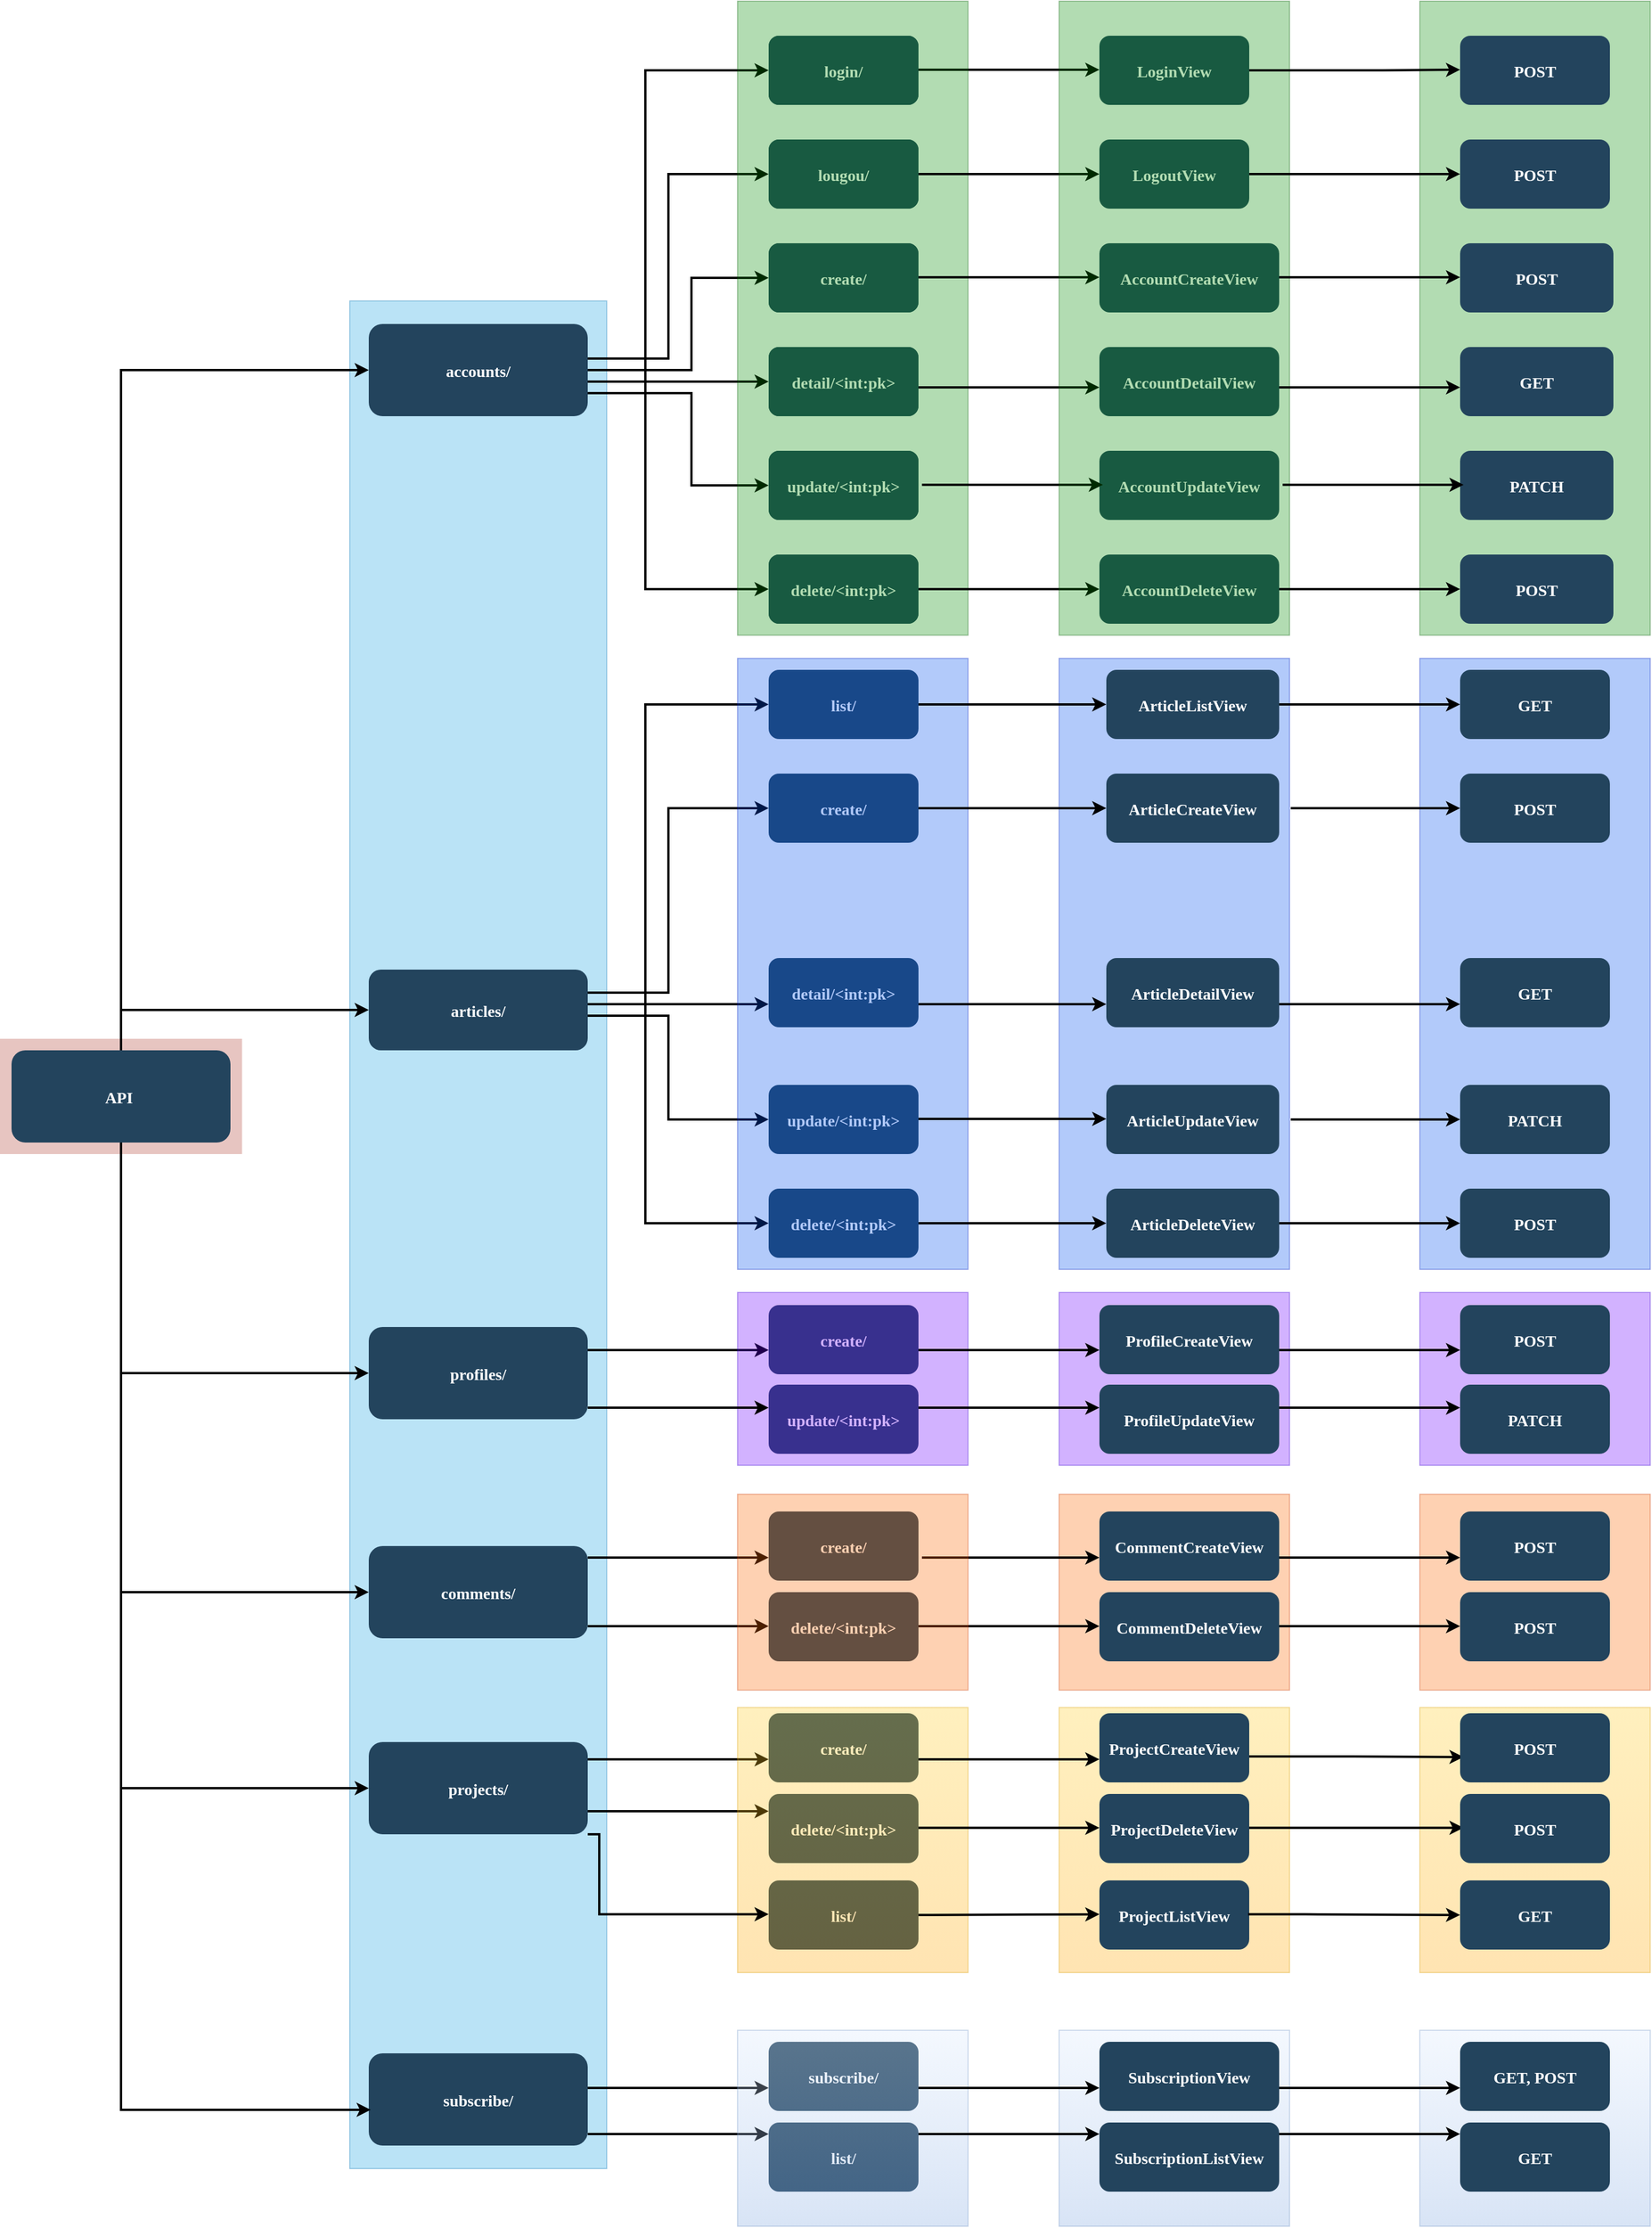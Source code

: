 <mxfile version="14.9.5" type="github">
  <diagram name="Page-1" id="2c0d36ab-eaac-3732-788b-9136903baeff">
    <mxGraphModel dx="1408" dy="758" grid="1" gridSize="10" guides="1" tooltips="1" connect="1" arrows="1" fold="1" page="1" pageScale="1.5" pageWidth="2336" pageHeight="1654" background="none" math="0" shadow="0">
      <root>
        <mxCell id="0" />
        <mxCell id="1" parent="0" />
        <mxCell id="123" value="" style="fillColor=#AE4132;strokeColor=none;opacity=30;" parent="1" vertex="1">
          <mxGeometry x="80" y="950" width="210" height="100.0" as="geometry" />
        </mxCell>
        <mxCell id="122" value="" style="fillColor=#1ba1e2;strokeColor=#006EAF;opacity=30;fontColor=#ffffff;" parent="1" vertex="1">
          <mxGeometry x="383.5" y="310" width="223" height="1620" as="geometry" />
        </mxCell>
        <mxCell id="2" value="API " style="rounded=1;fillColor=#23445D;gradientColor=none;strokeColor=none;fontColor=#FFFFFF;fontStyle=1;fontFamily=Tahoma;fontSize=14" parent="1" vertex="1">
          <mxGeometry x="90" y="960" width="190" height="80" as="geometry" />
        </mxCell>
        <mxCell id="4" value="comments/" style="rounded=1;fillColor=#23445D;gradientColor=none;strokeColor=none;fontColor=#FFFFFF;fontStyle=1;fontFamily=Tahoma;fontSize=14" parent="1" vertex="1">
          <mxGeometry x="400" y="1390" width="190" height="80" as="geometry" />
        </mxCell>
        <mxCell id="9" value="" style="edgeStyle=elbowEdgeStyle;elbow=vertical;strokeWidth=2;rounded=0;entryX=0;entryY=0.5;entryDx=0;entryDy=0;" parent="1" source="2" target="4" edge="1">
          <mxGeometry x="630" y="210" width="100" height="100" as="geometry">
            <mxPoint x="630" y="310" as="sourcePoint" />
            <mxPoint x="730" y="210" as="targetPoint" />
            <Array as="points">
              <mxPoint x="290" y="1430" />
              <mxPoint x="340" y="1450" />
              <mxPoint x="185" y="1281" />
              <mxPoint x="1420" y="210" />
              <mxPoint x="920" y="210" />
            </Array>
          </mxGeometry>
        </mxCell>
        <mxCell id="10" value="profiles/" style="rounded=1;fillColor=#23445D;gradientColor=none;strokeColor=none;fontColor=#FFFFFF;fontStyle=1;fontFamily=Tahoma;fontSize=14" parent="1" vertex="1">
          <mxGeometry x="400" y="1200" width="190" height="80" as="geometry" />
        </mxCell>
        <mxCell id="12" value="articles/" style="rounded=1;fillColor=#23445D;gradientColor=none;strokeColor=none;fontColor=#FFFFFF;fontStyle=1;fontFamily=Tahoma;fontSize=14" parent="1" vertex="1">
          <mxGeometry x="400" y="890" width="190" height="70" as="geometry" />
        </mxCell>
        <mxCell id="13" value="accounts/" style="rounded=1;fillColor=#23445D;gradientColor=none;strokeColor=none;fontColor=#FFFFFF;fontStyle=1;fontFamily=Tahoma;fontSize=14" parent="1" vertex="1">
          <mxGeometry x="400" y="330" width="190" height="80" as="geometry" />
        </mxCell>
        <mxCell id="16" value="login/" style="rounded=1;fillColor=#23445D;gradientColor=none;strokeColor=none;fontColor=#FFFFFF;fontStyle=1;fontFamily=Tahoma;fontSize=14" parent="1" vertex="1">
          <mxGeometry x="747" y="80" width="130" height="60" as="geometry" />
        </mxCell>
        <mxCell id="17" value="lougou/" style="rounded=1;fillColor=#23445D;gradientColor=none;strokeColor=none;fontColor=#FFFFFF;fontStyle=1;fontFamily=Tahoma;fontSize=14" parent="1" vertex="1">
          <mxGeometry x="747" y="170" width="130" height="60" as="geometry" />
        </mxCell>
        <mxCell id="18" value="create/" style="rounded=1;fillColor=#23445D;gradientColor=none;strokeColor=none;fontColor=#FFFFFF;fontStyle=1;fontFamily=Tahoma;fontSize=14" parent="1" vertex="1">
          <mxGeometry x="747" y="260" width="130" height="60" as="geometry" />
        </mxCell>
        <mxCell id="19" value="    detail/&lt;int:pk&gt;    " style="rounded=1;fillColor=#23445D;gradientColor=none;strokeColor=none;fontColor=#FFFFFF;fontStyle=1;fontFamily=Tahoma;fontSize=14" parent="1" vertex="1">
          <mxGeometry x="747" y="350" width="130" height="60" as="geometry" />
        </mxCell>
        <mxCell id="20" value="update/&lt;int:pk&gt;" style="rounded=1;fillColor=#23445D;gradientColor=none;strokeColor=none;fontColor=#FFFFFF;fontStyle=1;fontFamily=Tahoma;fontSize=14" parent="1" vertex="1">
          <mxGeometry x="747" y="440" width="130" height="60" as="geometry" />
        </mxCell>
        <mxCell id="23" value="delete/&lt;int:pk&gt;" style="rounded=1;fillColor=#23445D;gradientColor=none;strokeColor=none;fontColor=#FFFFFF;fontStyle=1;fontFamily=Tahoma;fontSize=14" parent="1" vertex="1">
          <mxGeometry x="747" y="530.0" width="130" height="60" as="geometry" />
        </mxCell>
        <mxCell id="59" value="" style="edgeStyle=elbowEdgeStyle;elbow=vertical;strokeWidth=2;rounded=0;entryX=0;entryY=0.5;entryDx=0;entryDy=0;" parent="1" source="2" target="12" edge="1">
          <mxGeometry x="640" y="220" width="100" height="100" as="geometry">
            <mxPoint x="1155" y="270" as="sourcePoint" />
            <mxPoint x="390" y="905" as="targetPoint" />
            <Array as="points">
              <mxPoint x="300" y="925" />
              <mxPoint x="350" y="1080" />
              <mxPoint x="830" y="210" />
            </Array>
          </mxGeometry>
        </mxCell>
        <mxCell id="61" value="" style="edgeStyle=elbowEdgeStyle;elbow=vertical;strokeWidth=2;rounded=0" parent="1" source="2" target="13" edge="1">
          <mxGeometry x="270" y="130" width="100" height="100" as="geometry">
            <mxPoint x="270" y="230" as="sourcePoint" />
            <mxPoint x="370" y="130" as="targetPoint" />
            <Array as="points">
              <mxPoint x="330" y="370" />
            </Array>
          </mxGeometry>
        </mxCell>
        <mxCell id="64" value="" style="edgeStyle=elbowEdgeStyle;elbow=horizontal;strokeWidth=2;rounded=0" parent="1" source="13" target="16" edge="1">
          <mxGeometry x="270" y="130" width="100" height="100" as="geometry">
            <mxPoint x="270" y="230" as="sourcePoint" />
            <mxPoint x="370" y="130" as="targetPoint" />
            <Array as="points">
              <mxPoint x="640" y="290" />
              <mxPoint x="630" y="350" />
              <mxPoint x="640" y="110" />
            </Array>
          </mxGeometry>
        </mxCell>
        <mxCell id="65" value="" style="edgeStyle=elbowEdgeStyle;elbow=horizontal;strokeWidth=2;rounded=0" parent="1" source="13" target="17" edge="1">
          <mxGeometry x="270" y="130" width="100" height="100" as="geometry">
            <mxPoint x="270" y="230" as="sourcePoint" />
            <mxPoint x="370" y="130" as="targetPoint" />
            <Array as="points">
              <mxPoint x="660" y="360" />
              <mxPoint x="690" y="200" />
            </Array>
          </mxGeometry>
        </mxCell>
        <mxCell id="66" value="" style="edgeStyle=elbowEdgeStyle;elbow=horizontal;strokeWidth=2;rounded=0" parent="1" source="13" target="18" edge="1">
          <mxGeometry x="270" y="130" width="100" height="100" as="geometry">
            <mxPoint x="270" y="230" as="sourcePoint" />
            <mxPoint x="370" y="130" as="targetPoint" />
            <Array as="points">
              <mxPoint x="680" y="370" />
              <mxPoint x="680" y="360" />
              <mxPoint x="680" y="380" />
              <mxPoint x="680" y="360" />
            </Array>
          </mxGeometry>
        </mxCell>
        <mxCell id="67" value="" style="edgeStyle=elbowEdgeStyle;elbow=horizontal;strokeWidth=2;rounded=0" parent="1" source="13" target="19" edge="1">
          <mxGeometry x="270" y="130" width="100" height="100" as="geometry">
            <mxPoint x="270" y="230" as="sourcePoint" />
            <mxPoint x="370" y="130" as="targetPoint" />
            <Array as="points">
              <mxPoint x="680" y="380" />
              <mxPoint x="495" y="570" />
            </Array>
          </mxGeometry>
        </mxCell>
        <mxCell id="68" value="" style="edgeStyle=elbowEdgeStyle;elbow=horizontal;strokeWidth=2;rounded=0" parent="1" source="13" target="20" edge="1">
          <mxGeometry x="270" y="130" width="100" height="100" as="geometry">
            <mxPoint x="270" y="230" as="sourcePoint" />
            <mxPoint x="370" y="130" as="targetPoint" />
            <Array as="points">
              <mxPoint x="680" y="390" />
              <mxPoint x="680" y="480" />
              <mxPoint x="640" y="470" />
              <mxPoint x="495" y="610" />
            </Array>
          </mxGeometry>
        </mxCell>
        <mxCell id="69" value="" style="edgeStyle=elbowEdgeStyle;elbow=horizontal;strokeWidth=2;rounded=0" parent="1" source="13" target="23" edge="1">
          <mxGeometry x="270" y="130" width="100" height="100" as="geometry">
            <mxPoint x="270" y="230" as="sourcePoint" />
            <mxPoint x="370" y="130" as="targetPoint" />
            <Array as="points">
              <mxPoint x="640" y="560" />
              <mxPoint x="630" y="400" />
              <mxPoint x="660" y="390" />
              <mxPoint x="690" y="560" />
              <mxPoint x="495" y="660" />
            </Array>
          </mxGeometry>
        </mxCell>
        <mxCell id="103" value="" style="edgeStyle=elbowEdgeStyle;elbow=vertical;strokeWidth=2;rounded=0;exitX=0.5;exitY=1;exitDx=0;exitDy=0;entryX=0;entryY=0.5;entryDx=0;entryDy=0;" parent="1" source="2" target="10" edge="1">
          <mxGeometry x="270" y="130" width="100" height="100" as="geometry">
            <mxPoint x="270" y="230" as="sourcePoint" />
            <mxPoint x="390" y="1290" as="targetPoint" />
            <Array as="points">
              <mxPoint x="300" y="1240" />
              <mxPoint x="220" y="1290" />
              <mxPoint x="810" y="1360" />
              <mxPoint x="150" y="1280" />
              <mxPoint x="840" y="1290" />
              <mxPoint x="190" y="1300" />
            </Array>
          </mxGeometry>
        </mxCell>
        <mxCell id="pL0hDHovjiFTsYnt9vv7-123" value="subscribe/" style="rounded=1;fillColor=#23445D;gradientColor=none;strokeColor=none;fontColor=#FFFFFF;fontStyle=1;fontFamily=Tahoma;fontSize=14" parent="1" vertex="1">
          <mxGeometry x="400" y="1830" width="190" height="80" as="geometry" />
        </mxCell>
        <mxCell id="pL0hDHovjiFTsYnt9vv7-124" value="projects/" style="rounded=1;fillColor=#23445D;gradientColor=none;strokeColor=none;fontColor=#FFFFFF;fontStyle=1;fontFamily=Tahoma;fontSize=14" parent="1" vertex="1">
          <mxGeometry x="400" y="1560" width="190" height="80" as="geometry" />
        </mxCell>
        <mxCell id="Rwygspdtjg8wQTCgL86O-130" value="" style="edgeStyle=elbowEdgeStyle;elbow=vertical;strokeWidth=2;rounded=0;entryX=0.009;entryY=0.616;entryDx=0;entryDy=0;entryPerimeter=0;" parent="1" target="pL0hDHovjiFTsYnt9vv7-123" edge="1">
          <mxGeometry x="630" y="720" width="100" height="100" as="geometry">
            <mxPoint x="185" y="1060" as="sourcePoint" />
            <mxPoint x="400" y="1750" as="targetPoint" />
            <Array as="points">
              <mxPoint x="280" y="1879" />
              <mxPoint x="340" y="1960" />
              <mxPoint x="185" y="1791" />
              <mxPoint x="1420" y="720" />
              <mxPoint x="920" y="720" />
            </Array>
          </mxGeometry>
        </mxCell>
        <mxCell id="Rwygspdtjg8wQTCgL86O-131" value="" style="edgeStyle=elbowEdgeStyle;elbow=vertical;strokeWidth=2;rounded=0" parent="1" edge="1">
          <mxGeometry x="630" y="570" width="100" height="100" as="geometry">
            <mxPoint x="185" y="1140" as="sourcePoint" />
            <mxPoint x="400" y="1600" as="targetPoint" />
            <Array as="points">
              <mxPoint x="360" y="1600" />
              <mxPoint x="340" y="1810" />
              <mxPoint x="185" y="1641" />
              <mxPoint x="1420" y="570" />
              <mxPoint x="920" y="570" />
            </Array>
          </mxGeometry>
        </mxCell>
        <mxCell id="Rwygspdtjg8wQTCgL86O-132" value="list/" style="rounded=1;fillColor=#23445D;gradientColor=none;strokeColor=none;fontColor=#FFFFFF;fontStyle=1;fontFamily=Tahoma;fontSize=14" parent="1" vertex="1">
          <mxGeometry x="747" y="630" width="130" height="60" as="geometry" />
        </mxCell>
        <mxCell id="Rwygspdtjg8wQTCgL86O-133" value="create/" style="rounded=1;fillColor=#23445D;gradientColor=none;strokeColor=none;fontColor=#FFFFFF;fontStyle=1;fontFamily=Tahoma;fontSize=14" parent="1" vertex="1">
          <mxGeometry x="747" y="720" width="130" height="60" as="geometry" />
        </mxCell>
        <mxCell id="Rwygspdtjg8wQTCgL86O-135" value="    detail/&lt;int:pk&gt;    " style="rounded=1;fillColor=#23445D;gradientColor=none;strokeColor=none;fontColor=#FFFFFF;fontStyle=1;fontFamily=Tahoma;fontSize=14" parent="1" vertex="1">
          <mxGeometry x="747" y="880" width="130" height="60" as="geometry" />
        </mxCell>
        <mxCell id="Rwygspdtjg8wQTCgL86O-136" value="update/&lt;int:pk&gt;" style="rounded=1;fillColor=#23445D;gradientColor=none;strokeColor=none;fontColor=#FFFFFF;fontStyle=1;fontFamily=Tahoma;fontSize=14" parent="1" vertex="1">
          <mxGeometry x="747" y="990" width="130" height="60" as="geometry" />
        </mxCell>
        <mxCell id="Rwygspdtjg8wQTCgL86O-137" value="delete/&lt;int:pk&gt;" style="rounded=1;fillColor=#23445D;gradientColor=none;strokeColor=none;fontColor=#FFFFFF;fontStyle=1;fontFamily=Tahoma;fontSize=14" parent="1" vertex="1">
          <mxGeometry x="747" y="1080" width="130" height="60" as="geometry" />
        </mxCell>
        <mxCell id="Rwygspdtjg8wQTCgL86O-138" value="" style="edgeStyle=elbowEdgeStyle;elbow=horizontal;strokeWidth=2;rounded=0" parent="1" target="Rwygspdtjg8wQTCgL86O-132" edge="1">
          <mxGeometry x="270" y="680" width="100" height="100" as="geometry">
            <mxPoint x="590" y="920" as="sourcePoint" />
            <mxPoint x="370" y="680" as="targetPoint" />
            <Array as="points">
              <mxPoint x="640" y="840" />
              <mxPoint x="630" y="900" />
              <mxPoint x="640" y="660" />
            </Array>
          </mxGeometry>
        </mxCell>
        <mxCell id="Rwygspdtjg8wQTCgL86O-139" value="" style="edgeStyle=elbowEdgeStyle;elbow=horizontal;strokeWidth=2;rounded=0" parent="1" target="Rwygspdtjg8wQTCgL86O-133" edge="1">
          <mxGeometry x="270" y="680" width="100" height="100" as="geometry">
            <mxPoint x="590" y="910" as="sourcePoint" />
            <mxPoint x="370" y="680" as="targetPoint" />
            <Array as="points">
              <mxPoint x="660" y="910" />
              <mxPoint x="690" y="750" />
            </Array>
          </mxGeometry>
        </mxCell>
        <mxCell id="Rwygspdtjg8wQTCgL86O-141" value="" style="edgeStyle=elbowEdgeStyle;elbow=horizontal;strokeWidth=2;rounded=0" parent="1" target="Rwygspdtjg8wQTCgL86O-135" edge="1">
          <mxGeometry x="270" y="680" width="100" height="100" as="geometry">
            <mxPoint x="590" y="920" as="sourcePoint" />
            <mxPoint x="370" y="680" as="targetPoint" />
            <Array as="points">
              <mxPoint x="710" y="920" />
              <mxPoint x="680" y="930" />
              <mxPoint x="495" y="1120" />
            </Array>
          </mxGeometry>
        </mxCell>
        <mxCell id="Rwygspdtjg8wQTCgL86O-142" value="" style="edgeStyle=elbowEdgeStyle;elbow=horizontal;strokeWidth=2;rounded=0" parent="1" target="Rwygspdtjg8wQTCgL86O-136" edge="1">
          <mxGeometry x="270" y="680" width="100" height="100" as="geometry">
            <mxPoint x="590" y="930" as="sourcePoint" />
            <mxPoint x="370" y="680" as="targetPoint" />
            <Array as="points">
              <mxPoint x="660" y="980" />
              <mxPoint x="680" y="1030" />
              <mxPoint x="640" y="1020" />
              <mxPoint x="495" y="1160" />
            </Array>
          </mxGeometry>
        </mxCell>
        <mxCell id="Rwygspdtjg8wQTCgL86O-143" value="" style="edgeStyle=elbowEdgeStyle;elbow=horizontal;strokeWidth=2;rounded=0" parent="1" target="Rwygspdtjg8wQTCgL86O-137" edge="1">
          <mxGeometry x="270" y="680" width="100" height="100" as="geometry">
            <mxPoint x="590" y="920" as="sourcePoint" />
            <mxPoint x="370" y="680" as="targetPoint" />
            <Array as="points">
              <mxPoint x="640" y="1110" />
              <mxPoint x="630" y="950" />
              <mxPoint x="660" y="940" />
              <mxPoint x="690" y="1110" />
              <mxPoint x="495" y="1210" />
            </Array>
          </mxGeometry>
        </mxCell>
        <mxCell id="Rwygspdtjg8wQTCgL86O-203" value="login/" style="rounded=1;fillColor=#23445D;gradientColor=none;strokeColor=none;fontColor=#FFFFFF;fontStyle=1;fontFamily=Tahoma;fontSize=14" parent="1" vertex="1">
          <mxGeometry x="747" y="80" width="130" height="60" as="geometry" />
        </mxCell>
        <mxCell id="Rwygspdtjg8wQTCgL86O-204" value="lougou/" style="rounded=1;fillColor=#23445D;gradientColor=none;strokeColor=none;fontColor=#FFFFFF;fontStyle=1;fontFamily=Tahoma;fontSize=14" parent="1" vertex="1">
          <mxGeometry x="747" y="170" width="130" height="60" as="geometry" />
        </mxCell>
        <mxCell id="Rwygspdtjg8wQTCgL86O-205" value="create/" style="rounded=1;fillColor=#23445D;gradientColor=none;strokeColor=none;fontColor=#FFFFFF;fontStyle=1;fontFamily=Tahoma;fontSize=14" parent="1" vertex="1">
          <mxGeometry x="747" y="260" width="130" height="60" as="geometry" />
        </mxCell>
        <mxCell id="Rwygspdtjg8wQTCgL86O-206" value="    detail/&lt;int:pk&gt;    " style="rounded=1;fillColor=#23445D;gradientColor=none;strokeColor=none;fontColor=#FFFFFF;fontStyle=1;fontFamily=Tahoma;fontSize=14" parent="1" vertex="1">
          <mxGeometry x="747" y="350" width="130" height="60" as="geometry" />
        </mxCell>
        <mxCell id="Rwygspdtjg8wQTCgL86O-207" value="update/&lt;int:pk&gt;" style="rounded=1;fillColor=#23445D;gradientColor=none;strokeColor=none;fontColor=#FFFFFF;fontStyle=1;fontFamily=Tahoma;fontSize=14" parent="1" vertex="1">
          <mxGeometry x="747" y="440" width="130" height="60" as="geometry" />
        </mxCell>
        <mxCell id="Rwygspdtjg8wQTCgL86O-208" value="delete/&lt;int:pk&gt;" style="rounded=1;fillColor=#23445D;gradientColor=none;strokeColor=none;fontColor=#FFFFFF;fontStyle=1;fontFamily=Tahoma;fontSize=14" parent="1" vertex="1">
          <mxGeometry x="747" y="530.0" width="130" height="60" as="geometry" />
        </mxCell>
        <mxCell id="Rwygspdtjg8wQTCgL86O-241" value="" style="edgeStyle=elbowEdgeStyle;elbow=horizontal;strokeWidth=2;rounded=0;" parent="1" edge="1">
          <mxGeometry x="270" y="1160" width="100" height="100" as="geometry">
            <mxPoint x="590" y="1400" as="sourcePoint" />
            <mxPoint x="747" y="1400" as="targetPoint" />
            <Array as="points">
              <mxPoint x="680" y="1370" />
              <mxPoint x="680" y="1390" />
              <mxPoint x="680" y="1410" />
              <mxPoint x="680" y="1390" />
            </Array>
          </mxGeometry>
        </mxCell>
        <mxCell id="Rwygspdtjg8wQTCgL86O-244" value="" style="edgeStyle=elbowEdgeStyle;elbow=horizontal;strokeWidth=2;rounded=0" parent="1" edge="1">
          <mxGeometry x="270" y="1219.5" width="100" height="100" as="geometry">
            <mxPoint x="590" y="1459.5" as="sourcePoint" />
            <mxPoint x="747" y="1459.5" as="targetPoint" />
            <Array as="points">
              <mxPoint x="640" y="1649.5" />
              <mxPoint x="630" y="1489.5" />
              <mxPoint x="660" y="1479.5" />
              <mxPoint x="690" y="1649.5" />
              <mxPoint x="495" y="1749.5" />
            </Array>
          </mxGeometry>
        </mxCell>
        <mxCell id="Rwygspdtjg8wQTCgL86O-247" value="create/" style="rounded=1;fillColor=#23445D;gradientColor=none;strokeColor=none;fontColor=#FFFFFF;fontStyle=1;fontFamily=Tahoma;fontSize=14" parent="1" vertex="1">
          <mxGeometry x="747" y="1360" width="130" height="60" as="geometry" />
        </mxCell>
        <mxCell id="Rwygspdtjg8wQTCgL86O-250" value="delete/&lt;int:pk&gt;" style="rounded=1;fillColor=#23445D;gradientColor=none;strokeColor=none;fontColor=#FFFFFF;fontStyle=1;fontFamily=Tahoma;fontSize=14" parent="1" vertex="1">
          <mxGeometry x="747" y="1430" width="130" height="60" as="geometry" />
        </mxCell>
        <mxCell id="Rwygspdtjg8wQTCgL86O-259" value="create/" style="rounded=1;fillColor=#23445D;gradientColor=none;strokeColor=none;fontColor=#FFFFFF;fontStyle=1;fontFamily=Tahoma;fontSize=14" parent="1" vertex="1">
          <mxGeometry x="747" y="1181" width="130" height="60" as="geometry" />
        </mxCell>
        <mxCell id="Rwygspdtjg8wQTCgL86O-261" value="update/&lt;int:pk&gt;" style="rounded=1;fillColor=#23445D;gradientColor=none;strokeColor=none;fontColor=#FFFFFF;fontStyle=1;fontFamily=Tahoma;fontSize=14" parent="1" vertex="1">
          <mxGeometry x="747" y="1250" width="130" height="60" as="geometry" />
        </mxCell>
        <mxCell id="Rwygspdtjg8wQTCgL86O-277" value="" style="edgeStyle=elbowEdgeStyle;elbow=horizontal;strokeWidth=2;rounded=0;" parent="1" edge="1">
          <mxGeometry x="270" y="980" width="100" height="100" as="geometry">
            <mxPoint x="590" y="1220" as="sourcePoint" />
            <mxPoint x="747" y="1220" as="targetPoint" />
            <Array as="points">
              <mxPoint x="650" y="1160" />
              <mxPoint x="680" y="1210" />
              <mxPoint x="680" y="1230" />
              <mxPoint x="680" y="1210" />
            </Array>
          </mxGeometry>
        </mxCell>
        <mxCell id="Rwygspdtjg8wQTCgL86O-280" value="" style="edgeStyle=elbowEdgeStyle;elbow=horizontal;strokeWidth=2;rounded=0;" parent="1" edge="1">
          <mxGeometry x="270" y="1335" width="100" height="100" as="geometry">
            <mxPoint x="590" y="1575" as="sourcePoint" />
            <mxPoint x="747" y="1575" as="targetPoint" />
            <Array as="points">
              <mxPoint x="680" y="1575" />
              <mxPoint x="680" y="1565" />
              <mxPoint x="680" y="1585" />
              <mxPoint x="680" y="1565" />
            </Array>
          </mxGeometry>
        </mxCell>
        <mxCell id="Rwygspdtjg8wQTCgL86O-281" value="" style="edgeStyle=elbowEdgeStyle;elbow=horizontal;strokeWidth=2;rounded=0" parent="1" edge="1">
          <mxGeometry x="270" y="1380" width="100" height="100" as="geometry">
            <mxPoint x="590" y="1620" as="sourcePoint" />
            <mxPoint x="747" y="1620" as="targetPoint" />
            <Array as="points">
              <mxPoint x="640" y="1810" />
              <mxPoint x="630" y="1650" />
              <mxPoint x="660" y="1640" />
              <mxPoint x="690" y="1810" />
              <mxPoint x="495" y="1910" />
            </Array>
          </mxGeometry>
        </mxCell>
        <mxCell id="Rwygspdtjg8wQTCgL86O-282" value="create/" style="rounded=1;fillColor=#23445D;gradientColor=none;strokeColor=none;fontColor=#FFFFFF;fontStyle=1;fontFamily=Tahoma;fontSize=14" parent="1" vertex="1">
          <mxGeometry x="747" y="1535" width="130" height="60" as="geometry" />
        </mxCell>
        <mxCell id="Rwygspdtjg8wQTCgL86O-283" value="delete/&lt;int:pk&gt;" style="rounded=1;fillColor=#23445D;gradientColor=none;strokeColor=none;fontColor=#FFFFFF;fontStyle=1;fontFamily=Tahoma;fontSize=14" parent="1" vertex="1">
          <mxGeometry x="747" y="1605" width="130" height="60" as="geometry" />
        </mxCell>
        <mxCell id="Rwygspdtjg8wQTCgL86O-285" value="list/" style="rounded=1;fillColor=#23445D;gradientColor=none;strokeColor=none;fontColor=#FFFFFF;fontStyle=1;fontFamily=Tahoma;fontSize=14" parent="1" vertex="1">
          <mxGeometry x="747" y="1680" width="130" height="60" as="geometry" />
        </mxCell>
        <mxCell id="Rwygspdtjg8wQTCgL86O-286" value="" style="edgeStyle=elbowEdgeStyle;elbow=horizontal;strokeWidth=2;rounded=0;" parent="1" edge="1">
          <mxGeometry x="270" y="1620" width="100" height="100" as="geometry">
            <mxPoint x="590" y="1860" as="sourcePoint" />
            <mxPoint x="747" y="1860" as="targetPoint" />
            <Array as="points">
              <mxPoint x="680" y="1820" />
              <mxPoint x="680" y="1850" />
              <mxPoint x="680" y="1870" />
              <mxPoint x="680" y="1850" />
            </Array>
          </mxGeometry>
        </mxCell>
        <mxCell id="Rwygspdtjg8wQTCgL86O-287" value="" style="edgeStyle=elbowEdgeStyle;elbow=horizontal;strokeWidth=2;rounded=0" parent="1" edge="1">
          <mxGeometry x="270" y="1660" width="100" height="100" as="geometry">
            <mxPoint x="590" y="1900" as="sourcePoint" />
            <mxPoint x="747" y="1900" as="targetPoint" />
            <Array as="points">
              <mxPoint x="640" y="2090" />
              <mxPoint x="630" y="1930" />
              <mxPoint x="660" y="1920" />
              <mxPoint x="690" y="2090" />
              <mxPoint x="495" y="2190" />
            </Array>
          </mxGeometry>
        </mxCell>
        <mxCell id="Rwygspdtjg8wQTCgL86O-288" value="subscribe/" style="rounded=1;fillColor=#23445D;gradientColor=none;strokeColor=none;fontColor=#FFFFFF;fontStyle=1;fontFamily=Tahoma;fontSize=14" parent="1" vertex="1">
          <mxGeometry x="747" y="1820" width="130" height="60" as="geometry" />
        </mxCell>
        <mxCell id="Rwygspdtjg8wQTCgL86O-289" value="list/" style="rounded=1;fillColor=#23445D;gradientColor=none;strokeColor=none;fontColor=#FFFFFF;fontStyle=1;fontFamily=Tahoma;fontSize=14" parent="1" vertex="1">
          <mxGeometry x="747" y="1890" width="130" height="60" as="geometry" />
        </mxCell>
        <mxCell id="Rwygspdtjg8wQTCgL86O-291" value="" style="fillColor=#008a00;opacity=30;strokeColor=#005700;fontColor=#ffffff;" parent="1" vertex="1">
          <mxGeometry x="1312" y="50" width="200" height="550" as="geometry" />
        </mxCell>
        <mxCell id="Rwygspdtjg8wQTCgL86O-292" value="" style="fillColor=#ffcd28;strokeColor=#d79b00;opacity=30;gradientColor=#ffa500;" parent="1" vertex="1">
          <mxGeometry x="720" y="1530" width="200" height="230" as="geometry" />
        </mxCell>
        <mxCell id="Rwygspdtjg8wQTCgL86O-293" value="" style="fillColor=#0050ef;strokeColor=#001DBC;opacity=30;fontColor=#ffffff;" parent="1" vertex="1">
          <mxGeometry x="999" y="620" width="200" height="530" as="geometry" />
        </mxCell>
        <mxCell id="Rwygspdtjg8wQTCgL86O-294" value="" style="fillColor=#6a00ff;strokeColor=#3700CC;opacity=30;fontColor=#ffffff;" parent="1" vertex="1">
          <mxGeometry x="720" y="1170" width="200" height="150" as="geometry" />
        </mxCell>
        <mxCell id="Rwygspdtjg8wQTCgL86O-296" value="" style="fillColor=#dae8fc;strokeColor=#6c8ebf;opacity=30;gradientColor=#7ea6e0;" parent="1" vertex="1">
          <mxGeometry x="720" y="1810" width="200" height="170" as="geometry" />
        </mxCell>
        <mxCell id="Rwygspdtjg8wQTCgL86O-123" value="" style="edgeStyle=elbowEdgeStyle;elbow=horizontal;strokeWidth=2;rounded=0;" parent="1" edge="1">
          <mxGeometry x="270" y="1030" width="100" height="100" as="geometry">
            <mxPoint x="590" y="1270" as="sourcePoint" />
            <mxPoint x="747" y="1270" as="targetPoint" />
            <Array as="points">
              <mxPoint x="680" y="1270" />
              <mxPoint x="680" y="1260" />
              <mxPoint x="680" y="1280" />
              <mxPoint x="680" y="1260" />
            </Array>
          </mxGeometry>
        </mxCell>
        <mxCell id="bpT3LSL1NG3tMVOsmhln-123" value="" style="edgeStyle=elbowEdgeStyle;elbow=horizontal;strokeWidth=2;rounded=0" parent="1" edge="1">
          <mxGeometry x="557" y="-140.5" width="100" height="100" as="geometry">
            <mxPoint x="877" y="109.5" as="sourcePoint" />
            <mxPoint x="1034" y="109.5" as="targetPoint" />
            <Array as="points">
              <mxPoint x="967" y="109.5" />
              <mxPoint x="782" y="299.5" />
            </Array>
          </mxGeometry>
        </mxCell>
        <mxCell id="bpT3LSL1NG3tMVOsmhln-124" value="" style="fillColor=#008a00;opacity=30;strokeColor=#005700;fontColor=#ffffff;" parent="1" vertex="1">
          <mxGeometry x="720" y="50" width="200" height="550" as="geometry" />
        </mxCell>
        <mxCell id="bpT3LSL1NG3tMVOsmhln-126" value="" style="edgeStyle=elbowEdgeStyle;elbow=horizontal;strokeWidth=2;rounded=0;entryX=0;entryY=0.5;entryDx=0;entryDy=0;" parent="1" target="bpT3LSL1NG3tMVOsmhln-132" edge="1">
          <mxGeometry x="557" y="-20" width="100" height="100" as="geometry">
            <mxPoint x="877" y="200" as="sourcePoint" />
            <mxPoint x="1034" y="50" as="targetPoint" />
            <Array as="points">
              <mxPoint x="947" y="210" />
              <mxPoint x="977" y="50" />
            </Array>
          </mxGeometry>
        </mxCell>
        <mxCell id="bpT3LSL1NG3tMVOsmhln-128" value="" style="edgeStyle=elbowEdgeStyle;elbow=horizontal;strokeWidth=2;rounded=0" parent="1" edge="1">
          <mxGeometry x="557" y="135" width="100" height="100" as="geometry">
            <mxPoint x="877" y="385" as="sourcePoint" />
            <mxPoint x="1034" y="385" as="targetPoint" />
            <Array as="points">
              <mxPoint x="967" y="385" />
              <mxPoint x="782" y="575" />
            </Array>
          </mxGeometry>
        </mxCell>
        <mxCell id="bpT3LSL1NG3tMVOsmhln-130" value="" style="edgeStyle=elbowEdgeStyle;elbow=horizontal;strokeWidth=2;rounded=0" parent="1" target="bpT3LSL1NG3tMVOsmhln-136" edge="1">
          <mxGeometry x="557" y="320" width="100" height="100" as="geometry">
            <mxPoint x="877" y="560" as="sourcePoint" />
            <mxPoint x="1034" y="750" as="targetPoint" />
            <Array as="points">
              <mxPoint x="900" y="740" />
              <mxPoint x="917" y="590" />
              <mxPoint x="947" y="580" />
              <mxPoint x="977" y="750" />
              <mxPoint x="782" y="850" />
            </Array>
          </mxGeometry>
        </mxCell>
        <mxCell id="bpT3LSL1NG3tMVOsmhln-131" value="LoginView" style="rounded=1;fillColor=#23445D;gradientColor=none;strokeColor=none;fontColor=#FFFFFF;fontStyle=1;fontFamily=Tahoma;fontSize=14" parent="1" vertex="1">
          <mxGeometry x="1034" y="80" width="130" height="60" as="geometry" />
        </mxCell>
        <mxCell id="bpT3LSL1NG3tMVOsmhln-132" value="LogoutView" style="rounded=1;fillColor=#23445D;gradientColor=none;strokeColor=none;fontColor=#FFFFFF;fontStyle=1;fontFamily=Tahoma;fontSize=14" parent="1" vertex="1">
          <mxGeometry x="1034" y="170" width="130" height="60" as="geometry" />
        </mxCell>
        <mxCell id="bpT3LSL1NG3tMVOsmhln-133" value="AccountCreateView" style="rounded=1;fillColor=#23445D;gradientColor=none;strokeColor=none;fontColor=#FFFFFF;fontStyle=1;fontFamily=Tahoma;fontSize=14" parent="1" vertex="1">
          <mxGeometry x="1034" y="260" width="156" height="60" as="geometry" />
        </mxCell>
        <mxCell id="bpT3LSL1NG3tMVOsmhln-134" value="AccountDetailView" style="rounded=1;fillColor=#23445D;gradientColor=none;strokeColor=none;fontColor=#FFFFFF;fontStyle=1;fontFamily=Tahoma;fontSize=14" parent="1" vertex="1">
          <mxGeometry x="1034" y="350" width="156" height="60" as="geometry" />
        </mxCell>
        <mxCell id="bpT3LSL1NG3tMVOsmhln-135" value="AccountUpdateView" style="rounded=1;fillColor=#23445D;gradientColor=none;strokeColor=none;fontColor=#FFFFFF;fontStyle=1;fontFamily=Tahoma;fontSize=14" parent="1" vertex="1">
          <mxGeometry x="1034" y="440" width="156" height="60" as="geometry" />
        </mxCell>
        <mxCell id="bpT3LSL1NG3tMVOsmhln-136" value="AccountDeleteView" style="rounded=1;fillColor=#23445D;gradientColor=none;strokeColor=none;fontColor=#FFFFFF;fontStyle=1;fontFamily=Tahoma;fontSize=14" parent="1" vertex="1">
          <mxGeometry x="1034" y="530" width="156" height="60" as="geometry" />
        </mxCell>
        <mxCell id="bpT3LSL1NG3tMVOsmhln-137" value="" style="edgeStyle=elbowEdgeStyle;elbow=horizontal;strokeWidth=2;rounded=0" parent="1" edge="1">
          <mxGeometry x="560" y="229.5" width="100" height="100" as="geometry">
            <mxPoint x="880" y="469.5" as="sourcePoint" />
            <mxPoint x="1037" y="469.5" as="targetPoint" />
            <Array as="points">
              <mxPoint x="903" y="649.5" />
              <mxPoint x="920" y="499.5" />
              <mxPoint x="950" y="489.5" />
              <mxPoint x="980" y="659.5" />
              <mxPoint x="785" y="759.5" />
            </Array>
          </mxGeometry>
        </mxCell>
        <mxCell id="bpT3LSL1NG3tMVOsmhln-138" value="" style="edgeStyle=elbowEdgeStyle;elbow=horizontal;strokeWidth=2;rounded=0" parent="1" edge="1">
          <mxGeometry x="557" y="39.5" width="100" height="100" as="geometry">
            <mxPoint x="877" y="289.5" as="sourcePoint" />
            <mxPoint x="1034" y="289.5" as="targetPoint" />
            <Array as="points">
              <mxPoint x="967" y="289.5" />
              <mxPoint x="782" y="479.5" />
            </Array>
          </mxGeometry>
        </mxCell>
        <mxCell id="bpT3LSL1NG3tMVOsmhln-139" value="" style="fillColor=#008a00;opacity=30;strokeColor=#005700;fontColor=#ffffff;" parent="1" vertex="1">
          <mxGeometry x="999" y="50" width="200" height="550" as="geometry" />
        </mxCell>
        <mxCell id="bpT3LSL1NG3tMVOsmhln-141" value="" style="edgeStyle=elbowEdgeStyle;elbow=horizontal;strokeWidth=2;rounded=0;exitX=1;exitY=0.5;exitDx=0;exitDy=0;" parent="1" source="bpT3LSL1NG3tMVOsmhln-131" edge="1">
          <mxGeometry x="870" y="-140.5" width="100" height="100" as="geometry">
            <mxPoint x="1190.0" y="109.5" as="sourcePoint" />
            <mxPoint x="1347" y="109.5" as="targetPoint" />
            <Array as="points">
              <mxPoint x="1280" y="109.5" />
              <mxPoint x="1095" y="299.5" />
            </Array>
          </mxGeometry>
        </mxCell>
        <mxCell id="bpT3LSL1NG3tMVOsmhln-142" value="" style="edgeStyle=elbowEdgeStyle;elbow=horizontal;strokeWidth=2;rounded=0;entryX=0;entryY=0.5;entryDx=0;entryDy=0;exitX=1;exitY=0.5;exitDx=0;exitDy=0;" parent="1" source="bpT3LSL1NG3tMVOsmhln-132" target="bpT3LSL1NG3tMVOsmhln-146" edge="1">
          <mxGeometry x="870" y="-20" width="100" height="100" as="geometry">
            <mxPoint x="1190.0" y="200" as="sourcePoint" />
            <mxPoint x="1347" y="50" as="targetPoint" />
            <Array as="points">
              <mxPoint x="1260" y="210" />
              <mxPoint x="1290" y="50" />
            </Array>
          </mxGeometry>
        </mxCell>
        <mxCell id="bpT3LSL1NG3tMVOsmhln-143" value="" style="edgeStyle=elbowEdgeStyle;elbow=horizontal;strokeWidth=2;rounded=0" parent="1" edge="1">
          <mxGeometry x="870" y="135" width="100" height="100" as="geometry">
            <mxPoint x="1190.0" y="385" as="sourcePoint" />
            <mxPoint x="1347" y="385" as="targetPoint" />
            <Array as="points">
              <mxPoint x="1280" y="385" />
              <mxPoint x="1095" y="575" />
            </Array>
          </mxGeometry>
        </mxCell>
        <mxCell id="bpT3LSL1NG3tMVOsmhln-144" value="" style="edgeStyle=elbowEdgeStyle;elbow=horizontal;strokeWidth=2;rounded=0" parent="1" target="bpT3LSL1NG3tMVOsmhln-150" edge="1">
          <mxGeometry x="870" y="320" width="100" height="100" as="geometry">
            <mxPoint x="1190.0" y="560.0" as="sourcePoint" />
            <mxPoint x="1347" y="750" as="targetPoint" />
            <Array as="points">
              <mxPoint x="1213" y="740" />
              <mxPoint x="1230" y="590" />
              <mxPoint x="1260" y="580" />
              <mxPoint x="1290" y="750" />
              <mxPoint x="1095" y="850" />
            </Array>
          </mxGeometry>
        </mxCell>
        <mxCell id="bpT3LSL1NG3tMVOsmhln-145" value="POST" style="rounded=1;fillColor=#23445D;gradientColor=none;strokeColor=none;fontColor=#FFFFFF;fontStyle=1;fontFamily=Tahoma;fontSize=14" parent="1" vertex="1">
          <mxGeometry x="1347" y="80" width="130" height="60" as="geometry" />
        </mxCell>
        <mxCell id="bpT3LSL1NG3tMVOsmhln-146" value="POST" style="rounded=1;fillColor=#23445D;gradientColor=none;strokeColor=none;fontColor=#FFFFFF;fontStyle=1;fontFamily=Tahoma;fontSize=14" parent="1" vertex="1">
          <mxGeometry x="1347" y="170" width="130" height="60" as="geometry" />
        </mxCell>
        <mxCell id="bpT3LSL1NG3tMVOsmhln-147" value="POST" style="rounded=1;fillColor=#23445D;gradientColor=none;strokeColor=none;fontColor=#FFFFFF;fontStyle=1;fontFamily=Tahoma;fontSize=14" parent="1" vertex="1">
          <mxGeometry x="1347" y="260" width="133" height="60" as="geometry" />
        </mxCell>
        <mxCell id="bpT3LSL1NG3tMVOsmhln-148" value="GET" style="rounded=1;fillColor=#23445D;gradientColor=none;strokeColor=none;fontColor=#FFFFFF;fontStyle=1;fontFamily=Tahoma;fontSize=14" parent="1" vertex="1">
          <mxGeometry x="1347" y="350" width="133" height="60" as="geometry" />
        </mxCell>
        <mxCell id="bpT3LSL1NG3tMVOsmhln-149" value="PATCH" style="rounded=1;fillColor=#23445D;gradientColor=none;strokeColor=none;fontColor=#FFFFFF;fontStyle=1;fontFamily=Tahoma;fontSize=14" parent="1" vertex="1">
          <mxGeometry x="1347" y="440" width="133" height="60" as="geometry" />
        </mxCell>
        <mxCell id="bpT3LSL1NG3tMVOsmhln-150" value="POST" style="rounded=1;fillColor=#23445D;gradientColor=none;strokeColor=none;fontColor=#FFFFFF;fontStyle=1;fontFamily=Tahoma;fontSize=14" parent="1" vertex="1">
          <mxGeometry x="1347" y="530" width="133" height="60" as="geometry" />
        </mxCell>
        <mxCell id="bpT3LSL1NG3tMVOsmhln-151" value="" style="edgeStyle=elbowEdgeStyle;elbow=horizontal;strokeWidth=2;rounded=0" parent="1" edge="1">
          <mxGeometry x="873" y="229.5" width="100" height="100" as="geometry">
            <mxPoint x="1193" y="469.5" as="sourcePoint" />
            <mxPoint x="1350.0" y="469.5" as="targetPoint" />
            <Array as="points">
              <mxPoint x="1216" y="649.5" />
              <mxPoint x="1233" y="499.5" />
              <mxPoint x="1263" y="489.5" />
              <mxPoint x="1293" y="659.5" />
              <mxPoint x="1098" y="759.5" />
            </Array>
          </mxGeometry>
        </mxCell>
        <mxCell id="bpT3LSL1NG3tMVOsmhln-152" value="" style="edgeStyle=elbowEdgeStyle;elbow=horizontal;strokeWidth=2;rounded=0" parent="1" edge="1">
          <mxGeometry x="870" y="39.5" width="100" height="100" as="geometry">
            <mxPoint x="1190.0" y="289.5" as="sourcePoint" />
            <mxPoint x="1347" y="289.5" as="targetPoint" />
            <Array as="points">
              <mxPoint x="1280" y="289.5" />
              <mxPoint x="1095" y="479.5" />
            </Array>
          </mxGeometry>
        </mxCell>
        <mxCell id="bpT3LSL1NG3tMVOsmhln-153" value="" style="fillColor=#0050ef;strokeColor=#001DBC;opacity=30;fontColor=#ffffff;" parent="1" vertex="1">
          <mxGeometry x="720" y="620" width="200" height="530" as="geometry" />
        </mxCell>
        <mxCell id="bpT3LSL1NG3tMVOsmhln-154" value="" style="fillColor=#0050ef;strokeColor=#001DBC;opacity=30;fontColor=#ffffff;" parent="1" vertex="1">
          <mxGeometry x="1312" y="620" width="200" height="530" as="geometry" />
        </mxCell>
        <mxCell id="bpT3LSL1NG3tMVOsmhln-155" value="ArticleListView" style="rounded=1;fillColor=#23445D;gradientColor=none;strokeColor=none;fontColor=#FFFFFF;fontStyle=1;fontFamily=Tahoma;fontSize=14" parent="1" vertex="1">
          <mxGeometry x="1040" y="630" width="150" height="60" as="geometry" />
        </mxCell>
        <mxCell id="bpT3LSL1NG3tMVOsmhln-160" value="" style="edgeStyle=elbowEdgeStyle;elbow=horizontal;strokeWidth=2;rounded=0;exitX=1;exitY=0.5;exitDx=0;exitDy=0;entryX=0;entryY=0.5;entryDx=0;entryDy=0;" parent="1" source="Rwygspdtjg8wQTCgL86O-132" target="bpT3LSL1NG3tMVOsmhln-155" edge="1">
          <mxGeometry x="583" y="680" width="100" height="100" as="geometry">
            <mxPoint x="903" y="920.0" as="sourcePoint" />
            <mxPoint x="1030" y="660" as="targetPoint" />
            <Array as="points">
              <mxPoint x="970" y="660" />
              <mxPoint x="943" y="900" />
              <mxPoint x="953" y="660" />
            </Array>
          </mxGeometry>
        </mxCell>
        <mxCell id="bpT3LSL1NG3tMVOsmhln-161" value="" style="edgeStyle=elbowEdgeStyle;elbow=horizontal;strokeWidth=2;rounded=0;exitX=1;exitY=0.5;exitDx=0;exitDy=0;entryX=0;entryY=0.5;entryDx=0;entryDy=0;" parent="1" source="Rwygspdtjg8wQTCgL86O-133" target="bpT3LSL1NG3tMVOsmhln-175" edge="1">
          <mxGeometry x="583" y="680" width="100" height="100" as="geometry">
            <mxPoint x="930" y="790" as="sourcePoint" />
            <mxPoint x="1020" y="750" as="targetPoint" />
            <Array as="points">
              <mxPoint x="980" y="760" />
              <mxPoint x="1003" y="750" />
            </Array>
          </mxGeometry>
        </mxCell>
        <mxCell id="bpT3LSL1NG3tMVOsmhln-164" value="" style="edgeStyle=elbowEdgeStyle;elbow=horizontal;strokeWidth=2;rounded=0;exitX=1;exitY=0.5;exitDx=0;exitDy=0;entryX=0;entryY=0.5;entryDx=0;entryDy=0;" parent="1" source="Rwygspdtjg8wQTCgL86O-137" edge="1" target="bpT3LSL1NG3tMVOsmhln-178">
          <mxGeometry x="583" y="680" width="100" height="100" as="geometry">
            <mxPoint x="903" y="920.0" as="sourcePoint" />
            <mxPoint x="1020" y="1110" as="targetPoint" />
            <Array as="points">
              <mxPoint x="953" y="1110" />
              <mxPoint x="943" y="950" />
              <mxPoint x="973" y="940" />
              <mxPoint x="1003" y="1110" />
              <mxPoint x="808" y="1210" />
            </Array>
          </mxGeometry>
        </mxCell>
        <mxCell id="bpT3LSL1NG3tMVOsmhln-165" value="GET" style="rounded=1;fillColor=#23445D;gradientColor=none;strokeColor=none;fontColor=#FFFFFF;fontStyle=1;fontFamily=Tahoma;fontSize=14" parent="1" vertex="1">
          <mxGeometry x="1347" y="630" width="130" height="60" as="geometry" />
        </mxCell>
        <mxCell id="bpT3LSL1NG3tMVOsmhln-166" value="POST" style="rounded=1;fillColor=#23445D;gradientColor=none;strokeColor=none;fontColor=#FFFFFF;fontStyle=1;fontFamily=Tahoma;fontSize=14" parent="1" vertex="1">
          <mxGeometry x="1347" y="720" width="130" height="60" as="geometry" />
        </mxCell>
        <mxCell id="bpT3LSL1NG3tMVOsmhln-167" value="GET" style="rounded=1;fillColor=#23445D;gradientColor=none;strokeColor=none;fontColor=#FFFFFF;fontStyle=1;fontFamily=Tahoma;fontSize=14" parent="1" vertex="1">
          <mxGeometry x="1347" y="880" width="130" height="60" as="geometry" />
        </mxCell>
        <mxCell id="bpT3LSL1NG3tMVOsmhln-168" value="PATCH" style="rounded=1;fillColor=#23445D;gradientColor=none;strokeColor=none;fontColor=#FFFFFF;fontStyle=1;fontFamily=Tahoma;fontSize=14" parent="1" vertex="1">
          <mxGeometry x="1347" y="990" width="130" height="60" as="geometry" />
        </mxCell>
        <mxCell id="bpT3LSL1NG3tMVOsmhln-169" value="POST" style="rounded=1;fillColor=#23445D;gradientColor=none;strokeColor=none;fontColor=#FFFFFF;fontStyle=1;fontFamily=Tahoma;fontSize=14" parent="1" vertex="1">
          <mxGeometry x="1347" y="1080" width="130" height="60" as="geometry" />
        </mxCell>
        <mxCell id="bpT3LSL1NG3tMVOsmhln-170" value="" style="edgeStyle=elbowEdgeStyle;elbow=horizontal;strokeWidth=2;rounded=0;entryX=0;entryY=0.5;entryDx=0;entryDy=0;" parent="1" target="bpT3LSL1NG3tMVOsmhln-165" edge="1">
          <mxGeometry x="896" y="680" width="100" height="100" as="geometry">
            <mxPoint x="1190" y="660" as="sourcePoint" />
            <mxPoint x="1310" y="660" as="targetPoint" />
            <Array as="points">
              <mxPoint x="1266" y="840" />
              <mxPoint x="1256" y="900" />
              <mxPoint x="1266" y="660" />
            </Array>
          </mxGeometry>
        </mxCell>
        <mxCell id="bpT3LSL1NG3tMVOsmhln-171" value="" style="edgeStyle=elbowEdgeStyle;elbow=horizontal;strokeWidth=2;rounded=0;entryX=0;entryY=0.5;entryDx=0;entryDy=0;" parent="1" target="bpT3LSL1NG3tMVOsmhln-166" edge="1">
          <mxGeometry x="896" y="680" width="100" height="100" as="geometry">
            <mxPoint x="1200" y="750" as="sourcePoint" />
            <mxPoint x="1300" y="750" as="targetPoint" />
            <Array as="points">
              <mxPoint x="1286" y="910" />
              <mxPoint x="1316" y="750" />
            </Array>
          </mxGeometry>
        </mxCell>
        <mxCell id="bpT3LSL1NG3tMVOsmhln-173" value="" style="edgeStyle=elbowEdgeStyle;elbow=horizontal;strokeWidth=2;rounded=0;entryX=0;entryY=0.5;entryDx=0;entryDy=0;" parent="1" target="bpT3LSL1NG3tMVOsmhln-168" edge="1">
          <mxGeometry x="896" y="680" width="100" height="100" as="geometry">
            <mxPoint x="1200" y="1020" as="sourcePoint" />
            <mxPoint x="1310" y="1020" as="targetPoint" />
            <Array as="points">
              <mxPoint x="1286" y="980" />
              <mxPoint x="1306" y="1030" />
              <mxPoint x="1266" y="1020" />
              <mxPoint x="1121" y="1160" />
            </Array>
          </mxGeometry>
        </mxCell>
        <mxCell id="bpT3LSL1NG3tMVOsmhln-174" value="" style="edgeStyle=elbowEdgeStyle;elbow=horizontal;strokeWidth=2;rounded=0;exitX=1;exitY=0.5;exitDx=0;exitDy=0;entryX=0;entryY=0.5;entryDx=0;entryDy=0;" parent="1" source="bpT3LSL1NG3tMVOsmhln-178" target="bpT3LSL1NG3tMVOsmhln-169" edge="1">
          <mxGeometry x="896" y="680" width="100" height="100" as="geometry">
            <mxPoint x="1216" y="920.0" as="sourcePoint" />
            <mxPoint x="1310" y="1110" as="targetPoint" />
            <Array as="points">
              <mxPoint x="1266" y="1110" />
              <mxPoint x="1256" y="950" />
              <mxPoint x="1286" y="940" />
              <mxPoint x="1316" y="1110" />
              <mxPoint x="1121" y="1210" />
            </Array>
          </mxGeometry>
        </mxCell>
        <mxCell id="bpT3LSL1NG3tMVOsmhln-175" value="ArticleCreateView" style="rounded=1;fillColor=#23445D;gradientColor=none;strokeColor=none;fontColor=#FFFFFF;fontStyle=1;fontFamily=Tahoma;fontSize=14" parent="1" vertex="1">
          <mxGeometry x="1040" y="720" width="150" height="60" as="geometry" />
        </mxCell>
        <mxCell id="bpT3LSL1NG3tMVOsmhln-176" value="ArticleDetailView" style="rounded=1;fillColor=#23445D;gradientColor=none;strokeColor=none;fontColor=#FFFFFF;fontStyle=1;fontFamily=Tahoma;fontSize=14" parent="1" vertex="1">
          <mxGeometry x="1040" y="880" width="150" height="60" as="geometry" />
        </mxCell>
        <mxCell id="bpT3LSL1NG3tMVOsmhln-177" value="ArticleUpdateView" style="rounded=1;fillColor=#23445D;gradientColor=none;strokeColor=none;fontColor=#FFFFFF;fontStyle=1;fontFamily=Tahoma;fontSize=14" parent="1" vertex="1">
          <mxGeometry x="1040" y="990" width="150" height="60" as="geometry" />
        </mxCell>
        <mxCell id="bpT3LSL1NG3tMVOsmhln-178" value="ArticleDeleteView" style="rounded=1;fillColor=#23445D;gradientColor=none;strokeColor=none;fontColor=#FFFFFF;fontStyle=1;fontFamily=Tahoma;fontSize=14" parent="1" vertex="1">
          <mxGeometry x="1040" y="1080" width="150" height="60" as="geometry" />
        </mxCell>
        <mxCell id="bpT3LSL1NG3tMVOsmhln-183" value="" style="fillColor=#6a00ff;strokeColor=#3700CC;opacity=30;fontColor=#ffffff;" parent="1" vertex="1">
          <mxGeometry x="999" y="1170" width="200" height="150" as="geometry" />
        </mxCell>
        <mxCell id="bpT3LSL1NG3tMVOsmhln-184" value="" style="fillColor=#6a00ff;strokeColor=#3700CC;opacity=30;fontColor=#ffffff;" parent="1" vertex="1">
          <mxGeometry x="1312" y="1170" width="200" height="150" as="geometry" />
        </mxCell>
        <mxCell id="bpT3LSL1NG3tMVOsmhln-185" value="ProfileCreateView" style="rounded=1;fillColor=#23445D;gradientColor=none;strokeColor=none;fontColor=#FFFFFF;fontStyle=1;fontFamily=Tahoma;fontSize=14" parent="1" vertex="1">
          <mxGeometry x="1034" y="1181" width="156" height="60" as="geometry" />
        </mxCell>
        <mxCell id="bpT3LSL1NG3tMVOsmhln-186" value="ProfileUpdateView" style="rounded=1;fillColor=#23445D;gradientColor=none;strokeColor=none;fontColor=#FFFFFF;fontStyle=1;fontFamily=Tahoma;fontSize=14" parent="1" vertex="1">
          <mxGeometry x="1034" y="1250" width="156" height="60" as="geometry" />
        </mxCell>
        <mxCell id="bpT3LSL1NG3tMVOsmhln-187" value="" style="edgeStyle=elbowEdgeStyle;elbow=horizontal;strokeWidth=2;rounded=0;" parent="1" edge="1">
          <mxGeometry x="557" y="980" width="100" height="100" as="geometry">
            <mxPoint x="877" y="1220" as="sourcePoint" />
            <mxPoint x="1034" y="1220" as="targetPoint" />
            <Array as="points">
              <mxPoint x="937" y="1160" />
              <mxPoint x="967" y="1210" />
              <mxPoint x="967" y="1230" />
              <mxPoint x="967" y="1210" />
            </Array>
          </mxGeometry>
        </mxCell>
        <mxCell id="bpT3LSL1NG3tMVOsmhln-188" value="" style="edgeStyle=elbowEdgeStyle;elbow=horizontal;strokeWidth=2;rounded=0;" parent="1" edge="1">
          <mxGeometry x="557" y="1030" width="100" height="100" as="geometry">
            <mxPoint x="877" y="1270" as="sourcePoint" />
            <mxPoint x="1034" y="1270" as="targetPoint" />
            <Array as="points">
              <mxPoint x="967" y="1270" />
              <mxPoint x="967" y="1260" />
              <mxPoint x="967" y="1280" />
              <mxPoint x="967" y="1260" />
            </Array>
          </mxGeometry>
        </mxCell>
        <mxCell id="bpT3LSL1NG3tMVOsmhln-189" value="POST" style="rounded=1;fillColor=#23445D;gradientColor=none;strokeColor=none;fontColor=#FFFFFF;fontStyle=1;fontFamily=Tahoma;fontSize=14" parent="1" vertex="1">
          <mxGeometry x="1347" y="1181" width="130" height="60" as="geometry" />
        </mxCell>
        <mxCell id="bpT3LSL1NG3tMVOsmhln-190" value="PATCH" style="rounded=1;fillColor=#23445D;gradientColor=none;strokeColor=none;fontColor=#FFFFFF;fontStyle=1;fontFamily=Tahoma;fontSize=14" parent="1" vertex="1">
          <mxGeometry x="1347" y="1250" width="130" height="60" as="geometry" />
        </mxCell>
        <mxCell id="bpT3LSL1NG3tMVOsmhln-191" value="" style="edgeStyle=elbowEdgeStyle;elbow=horizontal;strokeWidth=2;rounded=0;" parent="1" edge="1">
          <mxGeometry x="870" y="980" width="100" height="100" as="geometry">
            <mxPoint x="1190.0" y="1220" as="sourcePoint" />
            <mxPoint x="1347" y="1220" as="targetPoint" />
            <Array as="points">
              <mxPoint x="1250" y="1160" />
              <mxPoint x="1280" y="1210" />
              <mxPoint x="1280" y="1230" />
              <mxPoint x="1280" y="1210" />
            </Array>
          </mxGeometry>
        </mxCell>
        <mxCell id="bpT3LSL1NG3tMVOsmhln-192" value="" style="edgeStyle=elbowEdgeStyle;elbow=horizontal;strokeWidth=2;rounded=0;" parent="1" edge="1">
          <mxGeometry x="870" y="1030" width="100" height="100" as="geometry">
            <mxPoint x="1190.0" y="1270" as="sourcePoint" />
            <mxPoint x="1347" y="1270" as="targetPoint" />
            <Array as="points">
              <mxPoint x="1280" y="1270" />
              <mxPoint x="1280" y="1260" />
              <mxPoint x="1280" y="1280" />
              <mxPoint x="1280" y="1260" />
            </Array>
          </mxGeometry>
        </mxCell>
        <mxCell id="bpT3LSL1NG3tMVOsmhln-195" value="" style="fillColor=#fa6800;strokeColor=#C73500;opacity=30;fontColor=#000000;" parent="1" vertex="1">
          <mxGeometry x="999" y="1345" width="200" height="170" as="geometry" />
        </mxCell>
        <mxCell id="bpT3LSL1NG3tMVOsmhln-196" value="" style="fillColor=#fa6800;strokeColor=#C73500;opacity=30;fontColor=#000000;" parent="1" vertex="1">
          <mxGeometry x="1312" y="1345" width="200" height="170" as="geometry" />
        </mxCell>
        <mxCell id="bpT3LSL1NG3tMVOsmhln-197" value="" style="edgeStyle=elbowEdgeStyle;elbow=horizontal;strokeWidth=2;rounded=0;startArrow=none;" parent="1" edge="1">
          <mxGeometry x="557" y="1160" width="100" height="100" as="geometry">
            <mxPoint x="880" y="1400" as="sourcePoint" />
            <mxPoint x="1034" y="1400" as="targetPoint" />
            <Array as="points">
              <mxPoint x="967" y="1370" />
              <mxPoint x="967" y="1390" />
              <mxPoint x="967" y="1410" />
              <mxPoint x="967" y="1390" />
            </Array>
          </mxGeometry>
        </mxCell>
        <mxCell id="bpT3LSL1NG3tMVOsmhln-198" value="" style="edgeStyle=elbowEdgeStyle;elbow=horizontal;strokeWidth=2;rounded=0" parent="1" edge="1">
          <mxGeometry x="557" y="1219.5" width="100" height="100" as="geometry">
            <mxPoint x="877" y="1459.5" as="sourcePoint" />
            <mxPoint x="1034" y="1459.5" as="targetPoint" />
            <Array as="points">
              <mxPoint x="927" y="1649.5" />
              <mxPoint x="917" y="1489.5" />
              <mxPoint x="947" y="1479.5" />
              <mxPoint x="977" y="1649.5" />
              <mxPoint x="782" y="1749.5" />
            </Array>
          </mxGeometry>
        </mxCell>
        <mxCell id="bpT3LSL1NG3tMVOsmhln-199" value="CommentCreateView" style="rounded=1;fillColor=#23445D;gradientColor=none;strokeColor=none;fontColor=#FFFFFF;fontStyle=1;fontFamily=Tahoma;fontSize=14" parent="1" vertex="1">
          <mxGeometry x="1034" y="1360" width="156" height="60" as="geometry" />
        </mxCell>
        <mxCell id="bpT3LSL1NG3tMVOsmhln-200" value="CommentDeleteView" style="rounded=1;fillColor=#23445D;gradientColor=none;strokeColor=none;fontColor=#FFFFFF;fontStyle=1;fontFamily=Tahoma;fontSize=14" parent="1" vertex="1">
          <mxGeometry x="1034" y="1430" width="156" height="60" as="geometry" />
        </mxCell>
        <mxCell id="bpT3LSL1NG3tMVOsmhln-201" value="" style="edgeStyle=elbowEdgeStyle;elbow=horizontal;strokeWidth=2;rounded=0;" parent="1" edge="1">
          <mxGeometry x="870" y="1160" width="100" height="100" as="geometry">
            <mxPoint x="1190.0" y="1400" as="sourcePoint" />
            <mxPoint x="1347" y="1400" as="targetPoint" />
            <Array as="points">
              <mxPoint x="1280" y="1370" />
              <mxPoint x="1280" y="1390" />
              <mxPoint x="1280" y="1410" />
              <mxPoint x="1280" y="1390" />
            </Array>
          </mxGeometry>
        </mxCell>
        <mxCell id="bpT3LSL1NG3tMVOsmhln-202" value="" style="edgeStyle=elbowEdgeStyle;elbow=horizontal;strokeWidth=2;rounded=0" parent="1" edge="1">
          <mxGeometry x="870" y="1219.5" width="100" height="100" as="geometry">
            <mxPoint x="1190.0" y="1459.5" as="sourcePoint" />
            <mxPoint x="1347" y="1459.5" as="targetPoint" />
            <Array as="points">
              <mxPoint x="1240" y="1649.5" />
              <mxPoint x="1230" y="1489.5" />
              <mxPoint x="1260" y="1479.5" />
              <mxPoint x="1290" y="1649.5" />
              <mxPoint x="1095" y="1749.5" />
            </Array>
          </mxGeometry>
        </mxCell>
        <mxCell id="bpT3LSL1NG3tMVOsmhln-203" value="POST" style="rounded=1;fillColor=#23445D;gradientColor=none;strokeColor=none;fontColor=#FFFFFF;fontStyle=1;fontFamily=Tahoma;fontSize=14" parent="1" vertex="1">
          <mxGeometry x="1347" y="1360" width="130" height="60" as="geometry" />
        </mxCell>
        <mxCell id="bpT3LSL1NG3tMVOsmhln-204" value="POST" style="rounded=1;fillColor=#23445D;gradientColor=none;strokeColor=none;fontColor=#FFFFFF;fontStyle=1;fontFamily=Tahoma;fontSize=14" parent="1" vertex="1">
          <mxGeometry x="1347" y="1430" width="130" height="60" as="geometry" />
        </mxCell>
        <mxCell id="Rwygspdtjg8wQTCgL86O-295" value="" style="fillColor=#fa6800;strokeColor=#C73500;opacity=30;fontColor=#000000;" parent="1" vertex="1">
          <mxGeometry x="720" y="1345" width="200" height="170" as="geometry" />
        </mxCell>
        <mxCell id="bpT3LSL1NG3tMVOsmhln-206" value="" style="fillColor=#ffcd28;strokeColor=#d79b00;opacity=30;gradientColor=#ffa500;" parent="1" vertex="1">
          <mxGeometry x="999" y="1530" width="200" height="230" as="geometry" />
        </mxCell>
        <mxCell id="bpT3LSL1NG3tMVOsmhln-207" value="" style="fillColor=#ffcd28;strokeColor=#d79b00;opacity=30;gradientColor=#ffa500;" parent="1" vertex="1">
          <mxGeometry x="1312" y="1530" width="200" height="230" as="geometry" />
        </mxCell>
        <mxCell id="bpT3LSL1NG3tMVOsmhln-208" value="" style="edgeStyle=elbowEdgeStyle;elbow=horizontal;strokeWidth=2;rounded=0;exitX=1;exitY=1;exitDx=0;exitDy=0;" parent="1" source="pL0hDHovjiFTsYnt9vv7-124" edge="1">
          <mxGeometry x="270" y="1469.41" width="100" height="100" as="geometry">
            <mxPoint x="590" y="1709.41" as="sourcePoint" />
            <mxPoint x="747" y="1709.41" as="targetPoint" />
            <Array as="points">
              <mxPoint x="600" y="1640" />
              <mxPoint x="640" y="1899.41" />
              <mxPoint x="630" y="1739.41" />
              <mxPoint x="660" y="1729.41" />
              <mxPoint x="690" y="1899.41" />
              <mxPoint x="495" y="1999.41" />
            </Array>
          </mxGeometry>
        </mxCell>
        <mxCell id="bpT3LSL1NG3tMVOsmhln-209" value="" style="edgeStyle=elbowEdgeStyle;elbow=horizontal;strokeWidth=2;rounded=0;" parent="1" edge="1">
          <mxGeometry x="557" y="1335" width="100" height="100" as="geometry">
            <mxPoint x="877" y="1575" as="sourcePoint" />
            <mxPoint x="1034" y="1575" as="targetPoint" />
            <Array as="points">
              <mxPoint x="967" y="1575" />
              <mxPoint x="967" y="1565" />
              <mxPoint x="967" y="1585" />
              <mxPoint x="967" y="1565" />
            </Array>
          </mxGeometry>
        </mxCell>
        <mxCell id="bpT3LSL1NG3tMVOsmhln-210" value="" style="edgeStyle=elbowEdgeStyle;elbow=horizontal;strokeWidth=2;rounded=0" parent="1" edge="1">
          <mxGeometry x="557" y="1394.41" width="100" height="100" as="geometry">
            <mxPoint x="877" y="1634.41" as="sourcePoint" />
            <mxPoint x="1034" y="1634.41" as="targetPoint" />
            <Array as="points">
              <mxPoint x="927" y="1824.41" />
              <mxPoint x="917" y="1664.41" />
              <mxPoint x="947" y="1654.41" />
              <mxPoint x="977" y="1824.41" />
              <mxPoint x="782" y="1924.41" />
            </Array>
          </mxGeometry>
        </mxCell>
        <mxCell id="bpT3LSL1NG3tMVOsmhln-211" value="ProjectCreateView" style="rounded=1;fillColor=#23445D;gradientColor=none;strokeColor=none;fontColor=#FFFFFF;fontStyle=1;fontFamily=Tahoma;fontSize=14" parent="1" vertex="1">
          <mxGeometry x="1034" y="1535" width="130" height="60" as="geometry" />
        </mxCell>
        <mxCell id="bpT3LSL1NG3tMVOsmhln-212" value="ProjectDeleteView" style="rounded=1;fillColor=#23445D;gradientColor=none;strokeColor=none;fontColor=#FFFFFF;fontStyle=1;fontFamily=Tahoma;fontSize=14" parent="1" vertex="1">
          <mxGeometry x="1034" y="1605" width="130" height="60" as="geometry" />
        </mxCell>
        <mxCell id="bpT3LSL1NG3tMVOsmhln-213" value="ProjectListView" style="rounded=1;fillColor=#23445D;gradientColor=none;strokeColor=none;fontColor=#FFFFFF;fontStyle=1;fontFamily=Tahoma;fontSize=14" parent="1" vertex="1">
          <mxGeometry x="1034" y="1680" width="130" height="60" as="geometry" />
        </mxCell>
        <mxCell id="bpT3LSL1NG3tMVOsmhln-214" value="" style="edgeStyle=elbowEdgeStyle;elbow=horizontal;strokeWidth=2;rounded=0;exitX=1;exitY=0.5;exitDx=0;exitDy=0;" parent="1" source="Rwygspdtjg8wQTCgL86O-285" edge="1">
          <mxGeometry x="557" y="1469.41" width="100" height="100" as="geometry">
            <mxPoint x="877" y="1640" as="sourcePoint" />
            <mxPoint x="1034" y="1709.41" as="targetPoint" />
            <Array as="points">
              <mxPoint x="887" y="1640" />
              <mxPoint x="927" y="1899.41" />
              <mxPoint x="917" y="1739.41" />
              <mxPoint x="947" y="1729.41" />
              <mxPoint x="977" y="1899.41" />
              <mxPoint x="782" y="1999.41" />
            </Array>
          </mxGeometry>
        </mxCell>
        <mxCell id="bpT3LSL1NG3tMVOsmhln-215" value="" style="edgeStyle=elbowEdgeStyle;elbow=horizontal;strokeWidth=2;rounded=0;" parent="1" edge="1">
          <mxGeometry x="844" y="1332.5" width="100" height="100" as="geometry">
            <mxPoint x="1164" y="1572.5" as="sourcePoint" />
            <mxPoint x="1350" y="1573" as="targetPoint" />
            <Array as="points">
              <mxPoint x="1254" y="1572.5" />
              <mxPoint x="1254" y="1562.5" />
              <mxPoint x="1254" y="1582.5" />
              <mxPoint x="1254" y="1562.5" />
            </Array>
          </mxGeometry>
        </mxCell>
        <mxCell id="bpT3LSL1NG3tMVOsmhln-216" value="" style="edgeStyle=elbowEdgeStyle;elbow=horizontal;strokeWidth=2;rounded=0;entryX=0.023;entryY=0.49;entryDx=0;entryDy=0;entryPerimeter=0;" parent="1" target="bpT3LSL1NG3tMVOsmhln-218" edge="1">
          <mxGeometry x="844" y="1394.41" width="100" height="100" as="geometry">
            <mxPoint x="1164" y="1634.41" as="sourcePoint" />
            <mxPoint x="1321" y="1634.41" as="targetPoint" />
            <Array as="points">
              <mxPoint x="1214" y="1824.41" />
              <mxPoint x="1204" y="1664.41" />
              <mxPoint x="1234" y="1654.41" />
              <mxPoint x="1264" y="1824.41" />
              <mxPoint x="1069" y="1924.41" />
            </Array>
          </mxGeometry>
        </mxCell>
        <mxCell id="bpT3LSL1NG3tMVOsmhln-217" value="POST" style="rounded=1;fillColor=#23445D;gradientColor=none;strokeColor=none;fontColor=#FFFFFF;fontStyle=1;fontFamily=Tahoma;fontSize=14" parent="1" vertex="1">
          <mxGeometry x="1347" y="1535" width="130" height="60" as="geometry" />
        </mxCell>
        <mxCell id="bpT3LSL1NG3tMVOsmhln-218" value="POST" style="rounded=1;fillColor=#23445D;gradientColor=none;strokeColor=none;fontColor=#FFFFFF;fontStyle=1;fontFamily=Tahoma;fontSize=14" parent="1" vertex="1">
          <mxGeometry x="1347" y="1605" width="130" height="60" as="geometry" />
        </mxCell>
        <mxCell id="bpT3LSL1NG3tMVOsmhln-219" value="GET" style="rounded=1;fillColor=#23445D;gradientColor=none;strokeColor=none;fontColor=#FFFFFF;fontStyle=1;fontFamily=Tahoma;fontSize=14" parent="1" vertex="1">
          <mxGeometry x="1347" y="1680" width="130" height="60" as="geometry" />
        </mxCell>
        <mxCell id="bpT3LSL1NG3tMVOsmhln-221" value="" style="edgeStyle=elbowEdgeStyle;elbow=horizontal;strokeWidth=2;rounded=0;entryX=0;entryY=0.5;entryDx=0;entryDy=0;" parent="1" target="bpT3LSL1NG3tMVOsmhln-219" edge="1">
          <mxGeometry x="843" y="1469.41" width="100" height="100" as="geometry">
            <mxPoint x="1163" y="1709.41" as="sourcePoint" />
            <mxPoint x="1320" y="1709.41" as="targetPoint" />
            <Array as="points">
              <mxPoint x="1213" y="1899.41" />
              <mxPoint x="1203" y="1739.41" />
              <mxPoint x="1233" y="1729.41" />
              <mxPoint x="1263" y="1899.41" />
              <mxPoint x="1068" y="1999.41" />
            </Array>
          </mxGeometry>
        </mxCell>
        <mxCell id="bpT3LSL1NG3tMVOsmhln-222" value="" style="fillColor=#dae8fc;strokeColor=#6c8ebf;opacity=30;gradientColor=#7ea6e0;" parent="1" vertex="1">
          <mxGeometry x="999" y="1810" width="200" height="170" as="geometry" />
        </mxCell>
        <mxCell id="bpT3LSL1NG3tMVOsmhln-223" value="" style="fillColor=#dae8fc;strokeColor=#6c8ebf;opacity=30;gradientColor=#7ea6e0;" parent="1" vertex="1">
          <mxGeometry x="1312" y="1810" width="200" height="170" as="geometry" />
        </mxCell>
        <mxCell id="bpT3LSL1NG3tMVOsmhln-232" value="" style="edgeStyle=elbowEdgeStyle;elbow=horizontal;strokeWidth=2;rounded=0;" parent="1" edge="1">
          <mxGeometry x="557" y="1620" width="100" height="100" as="geometry">
            <mxPoint x="877" y="1860" as="sourcePoint" />
            <mxPoint x="1034" y="1860" as="targetPoint" />
            <Array as="points">
              <mxPoint x="967" y="1820" />
              <mxPoint x="967" y="1850" />
              <mxPoint x="967" y="1870" />
              <mxPoint x="967" y="1850" />
            </Array>
          </mxGeometry>
        </mxCell>
        <mxCell id="bpT3LSL1NG3tMVOsmhln-233" value="" style="edgeStyle=elbowEdgeStyle;elbow=horizontal;strokeWidth=2;rounded=0" parent="1" edge="1">
          <mxGeometry x="557" y="1660" width="100" height="100" as="geometry">
            <mxPoint x="877" y="1900" as="sourcePoint" />
            <mxPoint x="1034" y="1900" as="targetPoint" />
            <Array as="points">
              <mxPoint x="927" y="2090" />
              <mxPoint x="917" y="1930" />
              <mxPoint x="947" y="1920" />
              <mxPoint x="977" y="2090" />
              <mxPoint x="782" y="2190" />
            </Array>
          </mxGeometry>
        </mxCell>
        <mxCell id="bpT3LSL1NG3tMVOsmhln-234" value="SubscriptionView" style="rounded=1;fillColor=#23445D;gradientColor=none;strokeColor=none;fontColor=#FFFFFF;fontStyle=1;fontFamily=Tahoma;fontSize=14" parent="1" vertex="1">
          <mxGeometry x="1034" y="1820" width="156" height="60" as="geometry" />
        </mxCell>
        <mxCell id="bpT3LSL1NG3tMVOsmhln-235" value="SubscriptionListView" style="rounded=1;fillColor=#23445D;gradientColor=none;strokeColor=none;fontColor=#FFFFFF;fontStyle=1;fontFamily=Tahoma;fontSize=14" parent="1" vertex="1">
          <mxGeometry x="1034" y="1890" width="156" height="60" as="geometry" />
        </mxCell>
        <mxCell id="bpT3LSL1NG3tMVOsmhln-236" value="" style="edgeStyle=elbowEdgeStyle;elbow=horizontal;strokeWidth=2;rounded=0;" parent="1" edge="1">
          <mxGeometry x="870" y="1620" width="100" height="100" as="geometry">
            <mxPoint x="1190" y="1860" as="sourcePoint" />
            <mxPoint x="1347" y="1860" as="targetPoint" />
            <Array as="points">
              <mxPoint x="1280" y="1820" />
              <mxPoint x="1280" y="1850" />
              <mxPoint x="1280" y="1870" />
              <mxPoint x="1280" y="1850" />
            </Array>
          </mxGeometry>
        </mxCell>
        <mxCell id="bpT3LSL1NG3tMVOsmhln-237" value="" style="edgeStyle=elbowEdgeStyle;elbow=horizontal;strokeWidth=2;rounded=0" parent="1" edge="1">
          <mxGeometry x="870" y="1660" width="100" height="100" as="geometry">
            <mxPoint x="1190" y="1900" as="sourcePoint" />
            <mxPoint x="1347" y="1900" as="targetPoint" />
            <Array as="points">
              <mxPoint x="1240" y="2090" />
              <mxPoint x="1230" y="1930" />
              <mxPoint x="1260" y="1920" />
              <mxPoint x="1290" y="2090" />
              <mxPoint x="1095" y="2190" />
            </Array>
          </mxGeometry>
        </mxCell>
        <mxCell id="bpT3LSL1NG3tMVOsmhln-238" value="GET, POST" style="rounded=1;fillColor=#23445D;gradientColor=none;strokeColor=none;fontColor=#FFFFFF;fontStyle=1;fontFamily=Tahoma;fontSize=14" parent="1" vertex="1">
          <mxGeometry x="1347" y="1820" width="130" height="60" as="geometry" />
        </mxCell>
        <mxCell id="bpT3LSL1NG3tMVOsmhln-239" value="GET" style="rounded=1;fillColor=#23445D;gradientColor=none;strokeColor=none;fontColor=#FFFFFF;fontStyle=1;fontFamily=Tahoma;fontSize=14" parent="1" vertex="1">
          <mxGeometry x="1347" y="1890" width="130" height="60" as="geometry" />
        </mxCell>
        <mxCell id="bpT3LSL1NG3tMVOsmhln-244" value="" style="edgeStyle=elbowEdgeStyle;elbow=horizontal;strokeWidth=2;rounded=0;entryX=0;entryY=0.5;entryDx=0;entryDy=0;" parent="1" edge="1">
          <mxGeometry x="896" y="850" width="100" height="100" as="geometry">
            <mxPoint x="1190" y="920" as="sourcePoint" />
            <mxPoint x="1347" y="920" as="targetPoint" />
            <Array as="points">
              <mxPoint x="1286" y="1080" />
              <mxPoint x="1316" y="920" />
            </Array>
          </mxGeometry>
        </mxCell>
        <mxCell id="f_1fkkhJcZ4fkif4bgzS-123" value="" style="edgeStyle=elbowEdgeStyle;elbow=horizontal;strokeWidth=2;rounded=0;exitX=1;exitY=0.5;exitDx=0;exitDy=0;entryX=0;entryY=0.5;entryDx=0;entryDy=0;" edge="1" parent="1">
          <mxGeometry x="583" y="589.5" width="100" height="100" as="geometry">
            <mxPoint x="877" y="1019.5" as="sourcePoint" />
            <mxPoint x="1040" y="1019.5" as="targetPoint" />
            <Array as="points">
              <mxPoint x="953" y="1019.5" />
              <mxPoint x="943" y="859.5" />
              <mxPoint x="973" y="849.5" />
              <mxPoint x="1003" y="1019.5" />
              <mxPoint x="808" y="1119.5" />
            </Array>
          </mxGeometry>
        </mxCell>
        <mxCell id="f_1fkkhJcZ4fkif4bgzS-124" value="" style="edgeStyle=elbowEdgeStyle;elbow=horizontal;strokeWidth=2;rounded=0;exitX=1;exitY=0.5;exitDx=0;exitDy=0;entryX=0;entryY=0.5;entryDx=0;entryDy=0;" edge="1" parent="1">
          <mxGeometry x="583" y="490" width="100" height="100" as="geometry">
            <mxPoint x="877" y="920" as="sourcePoint" />
            <mxPoint x="1040" y="920" as="targetPoint" />
            <Array as="points">
              <mxPoint x="953" y="920" />
              <mxPoint x="943" y="760" />
              <mxPoint x="973" y="750" />
              <mxPoint x="1003" y="920" />
              <mxPoint x="808" y="1020" />
            </Array>
          </mxGeometry>
        </mxCell>
      </root>
    </mxGraphModel>
  </diagram>
</mxfile>
